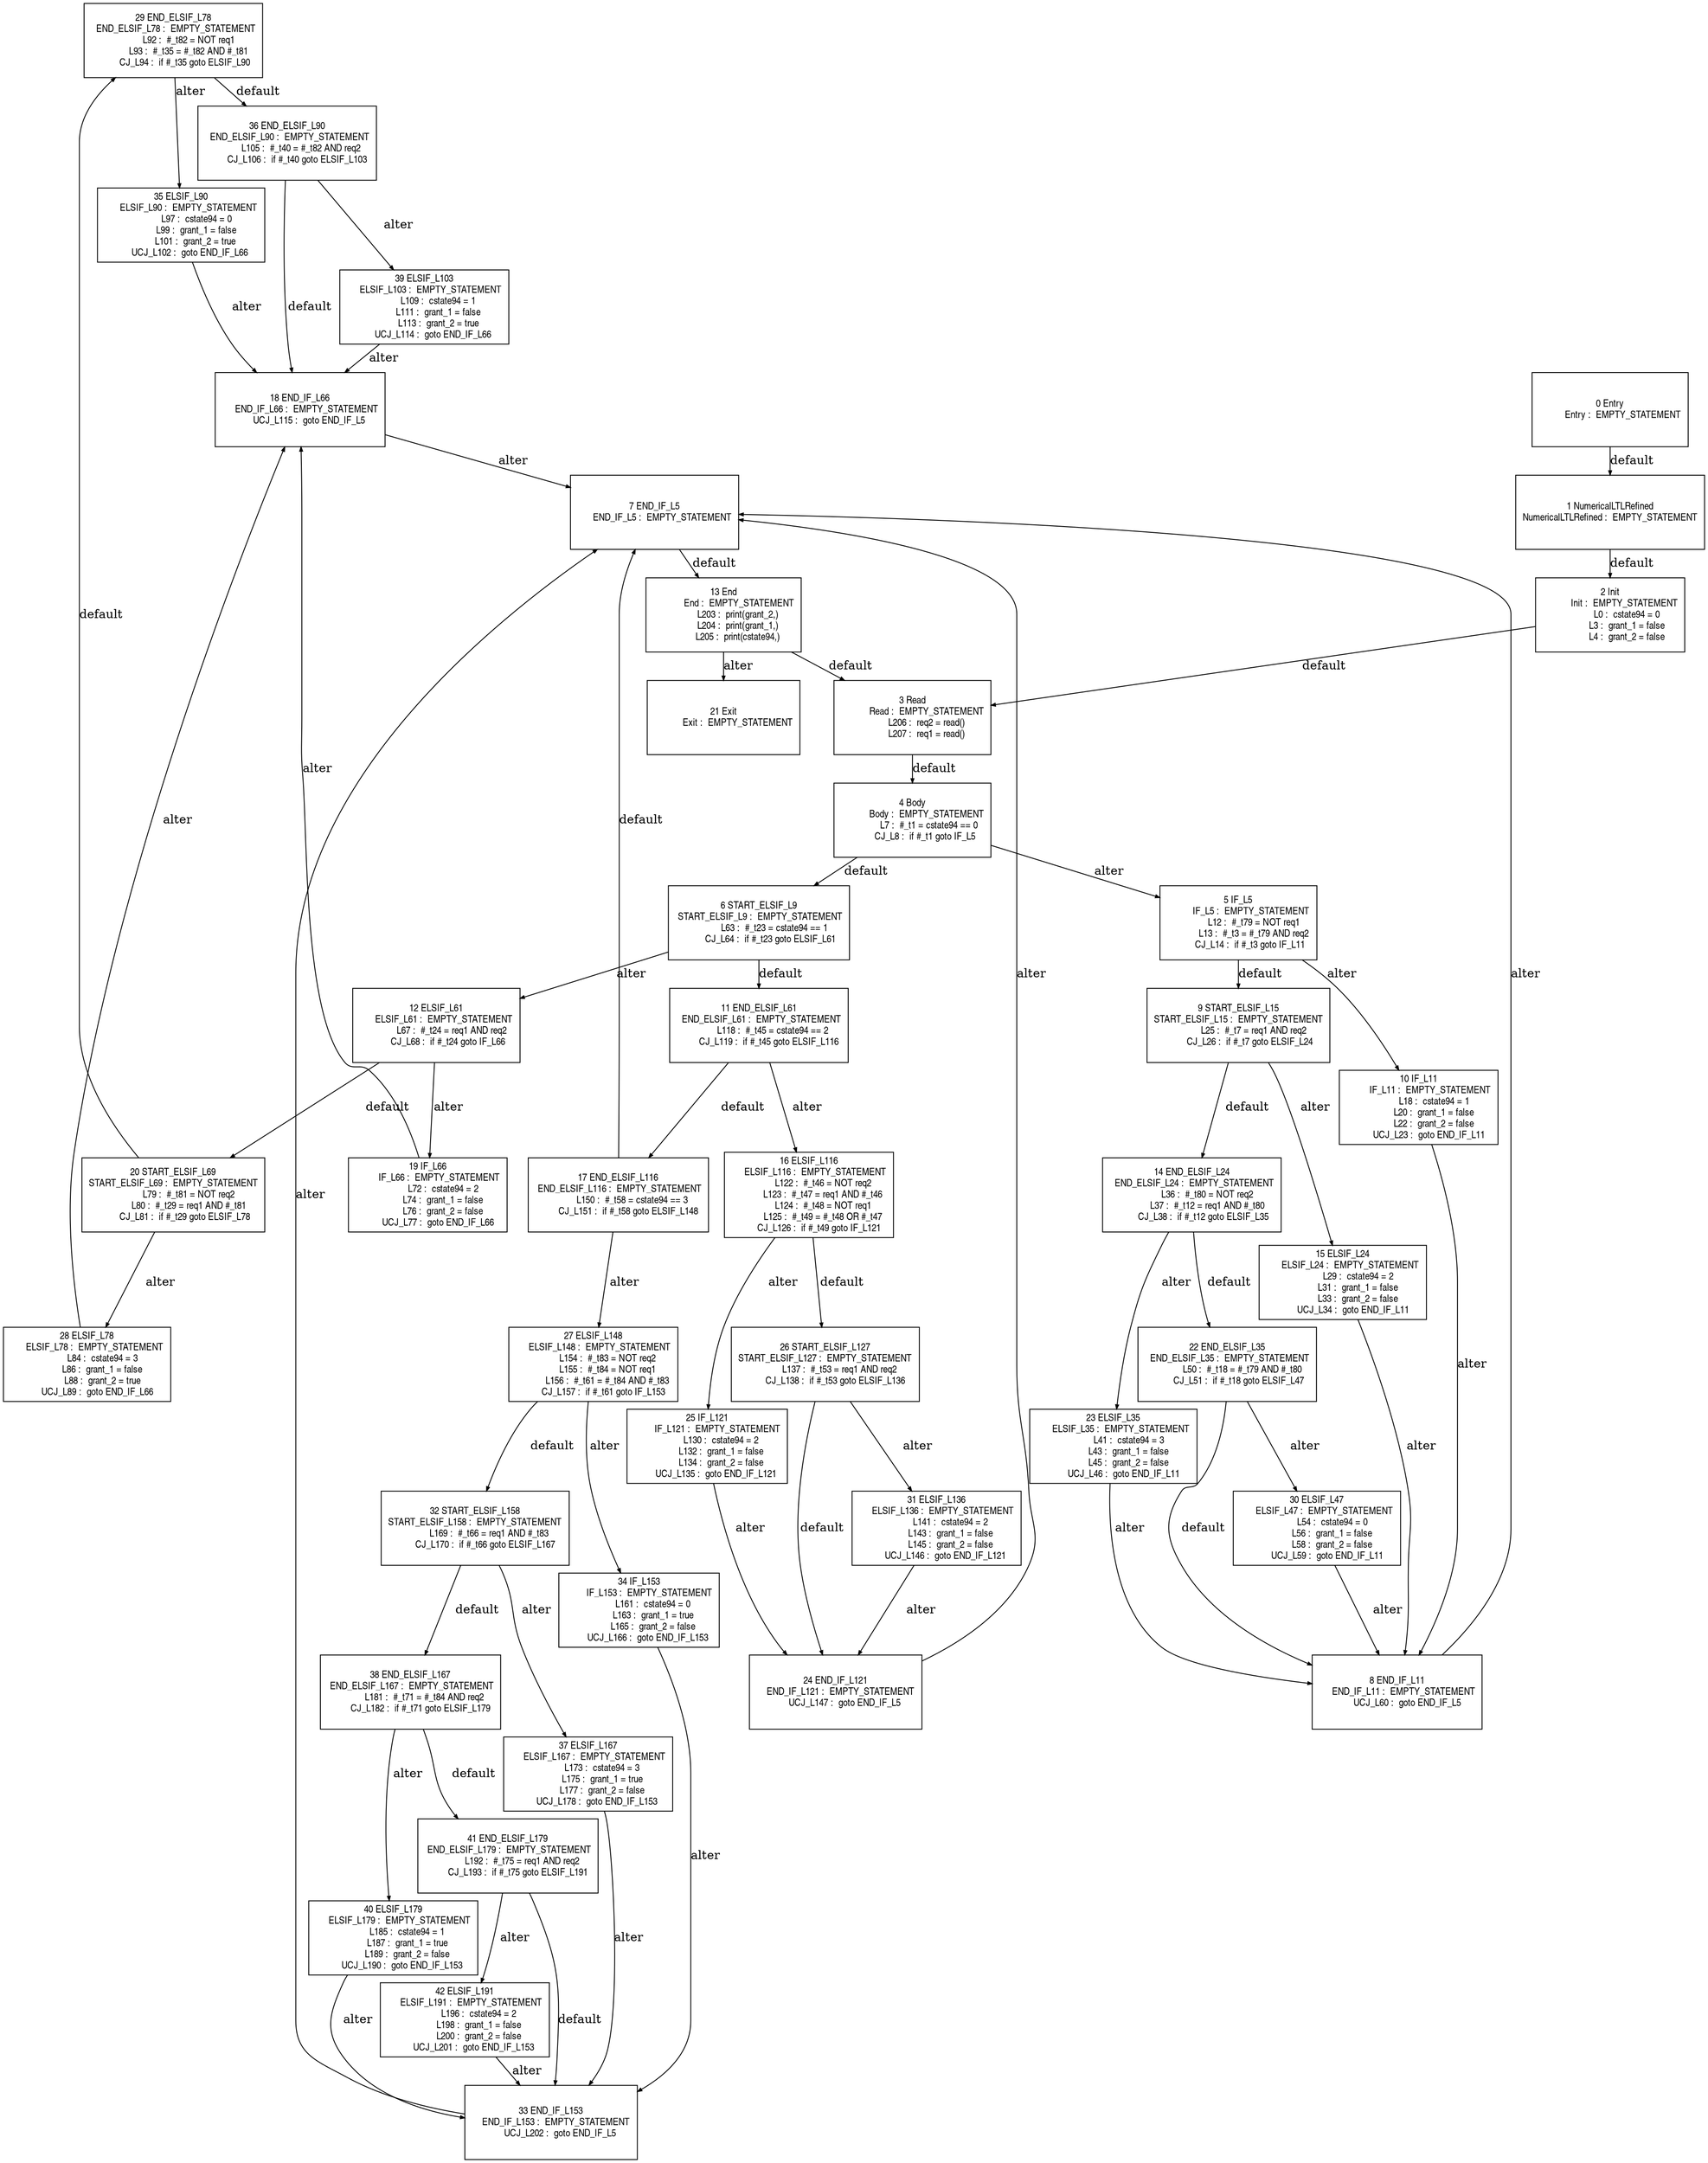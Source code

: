 digraph G {
  ranksep=.25;
  edge [arrowsize=.5]
  node [shape=rectangle, fontname="ArialNarrow",
        fontsize=12,  height=1.2];
  "29 END_ELSIF_L78
  END_ELSIF_L78 :  EMPTY_STATEMENT
            L92 :  #_t82 = NOT req1
            L93 :  #_t35 = #_t82 AND #_t81
         CJ_L94 :  if #_t35 goto ELSIF_L90
"; "8 END_IF_L11
     END_IF_L11 :  EMPTY_STATEMENT
        UCJ_L60 :  goto END_IF_L5
"; "19 IF_L66
         IF_L66 :  EMPTY_STATEMENT
            L72 :  cstate94 = 2
            L74 :  grant_1 = false
            L76 :  grant_2 = false
        UCJ_L77 :  goto END_IF_L66
"; "34 IF_L153
        IF_L153 :  EMPTY_STATEMENT
           L161 :  cstate94 = 0
           L163 :  grant_1 = true
           L165 :  grant_2 = false
       UCJ_L166 :  goto END_IF_L153
"; "2 Init
           Init :  EMPTY_STATEMENT
             L0 :  cstate94 = 0
             L3 :  grant_1 = false
             L4 :  grant_2 = false
"; "9 START_ELSIF_L15
START_ELSIF_L15 :  EMPTY_STATEMENT
            L25 :  #_t7 = req1 AND req2
         CJ_L26 :  if #_t7 goto ELSIF_L24
"; "22 END_ELSIF_L35
  END_ELSIF_L35 :  EMPTY_STATEMENT
            L50 :  #_t18 = #_t79 AND #_t80
         CJ_L51 :  if #_t18 goto ELSIF_L47
"; "39 ELSIF_L103
     ELSIF_L103 :  EMPTY_STATEMENT
           L109 :  cstate94 = 1
           L111 :  grant_1 = false
           L113 :  grant_2 = true
       UCJ_L114 :  goto END_IF_L66
"; "25 IF_L121
        IF_L121 :  EMPTY_STATEMENT
           L130 :  cstate94 = 2
           L132 :  grant_1 = false
           L134 :  grant_2 = false
       UCJ_L135 :  goto END_IF_L121
"; "30 ELSIF_L47
      ELSIF_L47 :  EMPTY_STATEMENT
            L54 :  cstate94 = 0
            L56 :  grant_1 = false
            L58 :  grant_2 = false
        UCJ_L59 :  goto END_IF_L11
"; "7 END_IF_L5
      END_IF_L5 :  EMPTY_STATEMENT
"; "20 START_ELSIF_L69
START_ELSIF_L69 :  EMPTY_STATEMENT
            L79 :  #_t81 = NOT req2
            L80 :  #_t29 = req1 AND #_t81
         CJ_L81 :  if #_t29 goto ELSIF_L78
"; "35 ELSIF_L90
      ELSIF_L90 :  EMPTY_STATEMENT
            L97 :  cstate94 = 0
            L99 :  grant_1 = false
           L101 :  grant_2 = true
       UCJ_L102 :  goto END_IF_L66
"; "4 Body
           Body :  EMPTY_STATEMENT
             L7 :  #_t1 = cstate94 == 0
          CJ_L8 :  if #_t1 goto IF_L5
"; "18 END_IF_L66
     END_IF_L66 :  EMPTY_STATEMENT
       UCJ_L115 :  goto END_IF_L5
"; "11 END_ELSIF_L61
  END_ELSIF_L61 :  EMPTY_STATEMENT
           L118 :  #_t45 = cstate94 == 2
        CJ_L119 :  if #_t45 goto ELSIF_L116
"; "21 Exit
           Exit :  EMPTY_STATEMENT
"; "15 ELSIF_L24
      ELSIF_L24 :  EMPTY_STATEMENT
            L29 :  cstate94 = 2
            L31 :  grant_1 = false
            L33 :  grant_2 = false
        UCJ_L34 :  goto END_IF_L11
"; "5 IF_L5
          IF_L5 :  EMPTY_STATEMENT
            L12 :  #_t79 = NOT req1
            L13 :  #_t3 = #_t79 AND req2
         CJ_L14 :  if #_t3 goto IF_L11
"; "24 END_IF_L121
    END_IF_L121 :  EMPTY_STATEMENT
       UCJ_L147 :  goto END_IF_L5
"; "3 Read
           Read :  EMPTY_STATEMENT
           L206 :  req2 = read()
           L207 :  req1 = read()
"; "27 ELSIF_L148
     ELSIF_L148 :  EMPTY_STATEMENT
           L154 :  #_t83 = NOT req2
           L155 :  #_t84 = NOT req1
           L156 :  #_t61 = #_t84 AND #_t83
        CJ_L157 :  if #_t61 goto IF_L153
"; "38 END_ELSIF_L167
 END_ELSIF_L167 :  EMPTY_STATEMENT
           L181 :  #_t71 = #_t84 AND req2
        CJ_L182 :  if #_t71 goto ELSIF_L179
"; "36 END_ELSIF_L90
  END_ELSIF_L90 :  EMPTY_STATEMENT
           L105 :  #_t40 = #_t82 AND req2
        CJ_L106 :  if #_t40 goto ELSIF_L103
"; "1 NumericalLTLRefined
NumericalLTLRefined :  EMPTY_STATEMENT
"; "23 ELSIF_L35
      ELSIF_L35 :  EMPTY_STATEMENT
            L41 :  cstate94 = 3
            L43 :  grant_1 = false
            L45 :  grant_2 = false
        UCJ_L46 :  goto END_IF_L11
"; "40 ELSIF_L179
     ELSIF_L179 :  EMPTY_STATEMENT
           L185 :  cstate94 = 1
           L187 :  grant_1 = true
           L189 :  grant_2 = false
       UCJ_L190 :  goto END_IF_L153
"; "10 IF_L11
         IF_L11 :  EMPTY_STATEMENT
            L18 :  cstate94 = 1
            L20 :  grant_1 = false
            L22 :  grant_2 = false
        UCJ_L23 :  goto END_IF_L11
"; "42 ELSIF_L191
     ELSIF_L191 :  EMPTY_STATEMENT
           L196 :  cstate94 = 2
           L198 :  grant_1 = false
           L200 :  grant_2 = false
       UCJ_L201 :  goto END_IF_L153
"; "41 END_ELSIF_L179
 END_ELSIF_L179 :  EMPTY_STATEMENT
           L192 :  #_t75 = req1 AND req2
        CJ_L193 :  if #_t75 goto ELSIF_L191
"; "26 START_ELSIF_L127
START_ELSIF_L127 :  EMPTY_STATEMENT
           L137 :  #_t53 = req1 AND req2
        CJ_L138 :  if #_t53 goto ELSIF_L136
"; "12 ELSIF_L61
      ELSIF_L61 :  EMPTY_STATEMENT
            L67 :  #_t24 = req1 AND req2
         CJ_L68 :  if #_t24 goto IF_L66
"; "31 ELSIF_L136
     ELSIF_L136 :  EMPTY_STATEMENT
           L141 :  cstate94 = 2
           L143 :  grant_1 = false
           L145 :  grant_2 = false
       UCJ_L146 :  goto END_IF_L121
"; "37 ELSIF_L167
     ELSIF_L167 :  EMPTY_STATEMENT
           L173 :  cstate94 = 3
           L175 :  grant_1 = true
           L177 :  grant_2 = false
       UCJ_L178 :  goto END_IF_L153
"; "16 ELSIF_L116
     ELSIF_L116 :  EMPTY_STATEMENT
           L122 :  #_t46 = NOT req2
           L123 :  #_t47 = req1 AND #_t46
           L124 :  #_t48 = NOT req1
           L125 :  #_t49 = #_t48 OR #_t47
        CJ_L126 :  if #_t49 goto IF_L121
"; "0 Entry
          Entry :  EMPTY_STATEMENT
"; "6 START_ELSIF_L9
 START_ELSIF_L9 :  EMPTY_STATEMENT
            L63 :  #_t23 = cstate94 == 1
         CJ_L64 :  if #_t23 goto ELSIF_L61
"; "33 END_IF_L153
    END_IF_L153 :  EMPTY_STATEMENT
       UCJ_L202 :  goto END_IF_L5
"; "28 ELSIF_L78
      ELSIF_L78 :  EMPTY_STATEMENT
            L84 :  cstate94 = 3
            L86 :  grant_1 = false
            L88 :  grant_2 = true
        UCJ_L89 :  goto END_IF_L66
"; "17 END_ELSIF_L116
 END_ELSIF_L116 :  EMPTY_STATEMENT
           L150 :  #_t58 = cstate94 == 3
        CJ_L151 :  if #_t58 goto ELSIF_L148
"; "32 START_ELSIF_L158
START_ELSIF_L158 :  EMPTY_STATEMENT
           L169 :  #_t66 = req1 AND #_t83
        CJ_L170 :  if #_t66 goto ELSIF_L167
"; "14 END_ELSIF_L24
  END_ELSIF_L24 :  EMPTY_STATEMENT
            L36 :  #_t80 = NOT req2
            L37 :  #_t12 = req1 AND #_t80
         CJ_L38 :  if #_t12 goto ELSIF_L35
"; "13 End
            End :  EMPTY_STATEMENT
           L203 :  print(grant_2,)
           L204 :  print(grant_1,)
           L205 :  print(cstate94,)
"; 
  "1 NumericalLTLRefined
NumericalLTLRefined :  EMPTY_STATEMENT
" -> "2 Init
           Init :  EMPTY_STATEMENT
             L0 :  cstate94 = 0
             L3 :  grant_1 = false
             L4 :  grant_2 = false
"  [label="default"];
  "2 Init
           Init :  EMPTY_STATEMENT
             L0 :  cstate94 = 0
             L3 :  grant_1 = false
             L4 :  grant_2 = false
" -> "3 Read
           Read :  EMPTY_STATEMENT
           L206 :  req2 = read()
           L207 :  req1 = read()
"  [label="default"];
  "4 Body
           Body :  EMPTY_STATEMENT
             L7 :  #_t1 = cstate94 == 0
          CJ_L8 :  if #_t1 goto IF_L5
" -> "6 START_ELSIF_L9
 START_ELSIF_L9 :  EMPTY_STATEMENT
            L63 :  #_t23 = cstate94 == 1
         CJ_L64 :  if #_t23 goto ELSIF_L61
"  [label="default"];
  "4 Body
           Body :  EMPTY_STATEMENT
             L7 :  #_t1 = cstate94 == 0
          CJ_L8 :  if #_t1 goto IF_L5
" -> "5 IF_L5
          IF_L5 :  EMPTY_STATEMENT
            L12 :  #_t79 = NOT req1
            L13 :  #_t3 = #_t79 AND req2
         CJ_L14 :  if #_t3 goto IF_L11
"  [label="alter"];
  "5 IF_L5
          IF_L5 :  EMPTY_STATEMENT
            L12 :  #_t79 = NOT req1
            L13 :  #_t3 = #_t79 AND req2
         CJ_L14 :  if #_t3 goto IF_L11
" -> "9 START_ELSIF_L15
START_ELSIF_L15 :  EMPTY_STATEMENT
            L25 :  #_t7 = req1 AND req2
         CJ_L26 :  if #_t7 goto ELSIF_L24
"  [label="default"];
  "5 IF_L5
          IF_L5 :  EMPTY_STATEMENT
            L12 :  #_t79 = NOT req1
            L13 :  #_t3 = #_t79 AND req2
         CJ_L14 :  if #_t3 goto IF_L11
" -> "10 IF_L11
         IF_L11 :  EMPTY_STATEMENT
            L18 :  cstate94 = 1
            L20 :  grant_1 = false
            L22 :  grant_2 = false
        UCJ_L23 :  goto END_IF_L11
"  [label="alter"];
  "10 IF_L11
         IF_L11 :  EMPTY_STATEMENT
            L18 :  cstate94 = 1
            L20 :  grant_1 = false
            L22 :  grant_2 = false
        UCJ_L23 :  goto END_IF_L11
" -> "8 END_IF_L11
     END_IF_L11 :  EMPTY_STATEMENT
        UCJ_L60 :  goto END_IF_L5
"  [label="alter"];
  "9 START_ELSIF_L15
START_ELSIF_L15 :  EMPTY_STATEMENT
            L25 :  #_t7 = req1 AND req2
         CJ_L26 :  if #_t7 goto ELSIF_L24
" -> "14 END_ELSIF_L24
  END_ELSIF_L24 :  EMPTY_STATEMENT
            L36 :  #_t80 = NOT req2
            L37 :  #_t12 = req1 AND #_t80
         CJ_L38 :  if #_t12 goto ELSIF_L35
"  [label="default"];
  "9 START_ELSIF_L15
START_ELSIF_L15 :  EMPTY_STATEMENT
            L25 :  #_t7 = req1 AND req2
         CJ_L26 :  if #_t7 goto ELSIF_L24
" -> "15 ELSIF_L24
      ELSIF_L24 :  EMPTY_STATEMENT
            L29 :  cstate94 = 2
            L31 :  grant_1 = false
            L33 :  grant_2 = false
        UCJ_L34 :  goto END_IF_L11
"  [label="alter"];
  "15 ELSIF_L24
      ELSIF_L24 :  EMPTY_STATEMENT
            L29 :  cstate94 = 2
            L31 :  grant_1 = false
            L33 :  grant_2 = false
        UCJ_L34 :  goto END_IF_L11
" -> "8 END_IF_L11
     END_IF_L11 :  EMPTY_STATEMENT
        UCJ_L60 :  goto END_IF_L5
"  [label="alter"];
  "14 END_ELSIF_L24
  END_ELSIF_L24 :  EMPTY_STATEMENT
            L36 :  #_t80 = NOT req2
            L37 :  #_t12 = req1 AND #_t80
         CJ_L38 :  if #_t12 goto ELSIF_L35
" -> "22 END_ELSIF_L35
  END_ELSIF_L35 :  EMPTY_STATEMENT
            L50 :  #_t18 = #_t79 AND #_t80
         CJ_L51 :  if #_t18 goto ELSIF_L47
"  [label="default"];
  "14 END_ELSIF_L24
  END_ELSIF_L24 :  EMPTY_STATEMENT
            L36 :  #_t80 = NOT req2
            L37 :  #_t12 = req1 AND #_t80
         CJ_L38 :  if #_t12 goto ELSIF_L35
" -> "23 ELSIF_L35
      ELSIF_L35 :  EMPTY_STATEMENT
            L41 :  cstate94 = 3
            L43 :  grant_1 = false
            L45 :  grant_2 = false
        UCJ_L46 :  goto END_IF_L11
"  [label="alter"];
  "23 ELSIF_L35
      ELSIF_L35 :  EMPTY_STATEMENT
            L41 :  cstate94 = 3
            L43 :  grant_1 = false
            L45 :  grant_2 = false
        UCJ_L46 :  goto END_IF_L11
" -> "8 END_IF_L11
     END_IF_L11 :  EMPTY_STATEMENT
        UCJ_L60 :  goto END_IF_L5
"  [label="alter"];
  "22 END_ELSIF_L35
  END_ELSIF_L35 :  EMPTY_STATEMENT
            L50 :  #_t18 = #_t79 AND #_t80
         CJ_L51 :  if #_t18 goto ELSIF_L47
" -> "8 END_IF_L11
     END_IF_L11 :  EMPTY_STATEMENT
        UCJ_L60 :  goto END_IF_L5
"  [label="default"];
  "22 END_ELSIF_L35
  END_ELSIF_L35 :  EMPTY_STATEMENT
            L50 :  #_t18 = #_t79 AND #_t80
         CJ_L51 :  if #_t18 goto ELSIF_L47
" -> "30 ELSIF_L47
      ELSIF_L47 :  EMPTY_STATEMENT
            L54 :  cstate94 = 0
            L56 :  grant_1 = false
            L58 :  grant_2 = false
        UCJ_L59 :  goto END_IF_L11
"  [label="alter"];
  "30 ELSIF_L47
      ELSIF_L47 :  EMPTY_STATEMENT
            L54 :  cstate94 = 0
            L56 :  grant_1 = false
            L58 :  grant_2 = false
        UCJ_L59 :  goto END_IF_L11
" -> "8 END_IF_L11
     END_IF_L11 :  EMPTY_STATEMENT
        UCJ_L60 :  goto END_IF_L5
"  [label="alter"];
  "8 END_IF_L11
     END_IF_L11 :  EMPTY_STATEMENT
        UCJ_L60 :  goto END_IF_L5
" -> "7 END_IF_L5
      END_IF_L5 :  EMPTY_STATEMENT
"  [label="alter"];
  "6 START_ELSIF_L9
 START_ELSIF_L9 :  EMPTY_STATEMENT
            L63 :  #_t23 = cstate94 == 1
         CJ_L64 :  if #_t23 goto ELSIF_L61
" -> "11 END_ELSIF_L61
  END_ELSIF_L61 :  EMPTY_STATEMENT
           L118 :  #_t45 = cstate94 == 2
        CJ_L119 :  if #_t45 goto ELSIF_L116
"  [label="default"];
  "6 START_ELSIF_L9
 START_ELSIF_L9 :  EMPTY_STATEMENT
            L63 :  #_t23 = cstate94 == 1
         CJ_L64 :  if #_t23 goto ELSIF_L61
" -> "12 ELSIF_L61
      ELSIF_L61 :  EMPTY_STATEMENT
            L67 :  #_t24 = req1 AND req2
         CJ_L68 :  if #_t24 goto IF_L66
"  [label="alter"];
  "12 ELSIF_L61
      ELSIF_L61 :  EMPTY_STATEMENT
            L67 :  #_t24 = req1 AND req2
         CJ_L68 :  if #_t24 goto IF_L66
" -> "20 START_ELSIF_L69
START_ELSIF_L69 :  EMPTY_STATEMENT
            L79 :  #_t81 = NOT req2
            L80 :  #_t29 = req1 AND #_t81
         CJ_L81 :  if #_t29 goto ELSIF_L78
"  [label="default"];
  "12 ELSIF_L61
      ELSIF_L61 :  EMPTY_STATEMENT
            L67 :  #_t24 = req1 AND req2
         CJ_L68 :  if #_t24 goto IF_L66
" -> "19 IF_L66
         IF_L66 :  EMPTY_STATEMENT
            L72 :  cstate94 = 2
            L74 :  grant_1 = false
            L76 :  grant_2 = false
        UCJ_L77 :  goto END_IF_L66
"  [label="alter"];
  "19 IF_L66
         IF_L66 :  EMPTY_STATEMENT
            L72 :  cstate94 = 2
            L74 :  grant_1 = false
            L76 :  grant_2 = false
        UCJ_L77 :  goto END_IF_L66
" -> "18 END_IF_L66
     END_IF_L66 :  EMPTY_STATEMENT
       UCJ_L115 :  goto END_IF_L5
"  [label="alter"];
  "20 START_ELSIF_L69
START_ELSIF_L69 :  EMPTY_STATEMENT
            L79 :  #_t81 = NOT req2
            L80 :  #_t29 = req1 AND #_t81
         CJ_L81 :  if #_t29 goto ELSIF_L78
" -> "29 END_ELSIF_L78
  END_ELSIF_L78 :  EMPTY_STATEMENT
            L92 :  #_t82 = NOT req1
            L93 :  #_t35 = #_t82 AND #_t81
         CJ_L94 :  if #_t35 goto ELSIF_L90
"  [label="default"];
  "20 START_ELSIF_L69
START_ELSIF_L69 :  EMPTY_STATEMENT
            L79 :  #_t81 = NOT req2
            L80 :  #_t29 = req1 AND #_t81
         CJ_L81 :  if #_t29 goto ELSIF_L78
" -> "28 ELSIF_L78
      ELSIF_L78 :  EMPTY_STATEMENT
            L84 :  cstate94 = 3
            L86 :  grant_1 = false
            L88 :  grant_2 = true
        UCJ_L89 :  goto END_IF_L66
"  [label="alter"];
  "28 ELSIF_L78
      ELSIF_L78 :  EMPTY_STATEMENT
            L84 :  cstate94 = 3
            L86 :  grant_1 = false
            L88 :  grant_2 = true
        UCJ_L89 :  goto END_IF_L66
" -> "18 END_IF_L66
     END_IF_L66 :  EMPTY_STATEMENT
       UCJ_L115 :  goto END_IF_L5
"  [label="alter"];
  "29 END_ELSIF_L78
  END_ELSIF_L78 :  EMPTY_STATEMENT
            L92 :  #_t82 = NOT req1
            L93 :  #_t35 = #_t82 AND #_t81
         CJ_L94 :  if #_t35 goto ELSIF_L90
" -> "36 END_ELSIF_L90
  END_ELSIF_L90 :  EMPTY_STATEMENT
           L105 :  #_t40 = #_t82 AND req2
        CJ_L106 :  if #_t40 goto ELSIF_L103
"  [label="default"];
  "29 END_ELSIF_L78
  END_ELSIF_L78 :  EMPTY_STATEMENT
            L92 :  #_t82 = NOT req1
            L93 :  #_t35 = #_t82 AND #_t81
         CJ_L94 :  if #_t35 goto ELSIF_L90
" -> "35 ELSIF_L90
      ELSIF_L90 :  EMPTY_STATEMENT
            L97 :  cstate94 = 0
            L99 :  grant_1 = false
           L101 :  grant_2 = true
       UCJ_L102 :  goto END_IF_L66
"  [label="alter"];
  "35 ELSIF_L90
      ELSIF_L90 :  EMPTY_STATEMENT
            L97 :  cstate94 = 0
            L99 :  grant_1 = false
           L101 :  grant_2 = true
       UCJ_L102 :  goto END_IF_L66
" -> "18 END_IF_L66
     END_IF_L66 :  EMPTY_STATEMENT
       UCJ_L115 :  goto END_IF_L5
"  [label="alter"];
  "36 END_ELSIF_L90
  END_ELSIF_L90 :  EMPTY_STATEMENT
           L105 :  #_t40 = #_t82 AND req2
        CJ_L106 :  if #_t40 goto ELSIF_L103
" -> "18 END_IF_L66
     END_IF_L66 :  EMPTY_STATEMENT
       UCJ_L115 :  goto END_IF_L5
"  [label="default"];
  "36 END_ELSIF_L90
  END_ELSIF_L90 :  EMPTY_STATEMENT
           L105 :  #_t40 = #_t82 AND req2
        CJ_L106 :  if #_t40 goto ELSIF_L103
" -> "39 ELSIF_L103
     ELSIF_L103 :  EMPTY_STATEMENT
           L109 :  cstate94 = 1
           L111 :  grant_1 = false
           L113 :  grant_2 = true
       UCJ_L114 :  goto END_IF_L66
"  [label="alter"];
  "39 ELSIF_L103
     ELSIF_L103 :  EMPTY_STATEMENT
           L109 :  cstate94 = 1
           L111 :  grant_1 = false
           L113 :  grant_2 = true
       UCJ_L114 :  goto END_IF_L66
" -> "18 END_IF_L66
     END_IF_L66 :  EMPTY_STATEMENT
       UCJ_L115 :  goto END_IF_L5
"  [label="alter"];
  "18 END_IF_L66
     END_IF_L66 :  EMPTY_STATEMENT
       UCJ_L115 :  goto END_IF_L5
" -> "7 END_IF_L5
      END_IF_L5 :  EMPTY_STATEMENT
"  [label="alter"];
  "11 END_ELSIF_L61
  END_ELSIF_L61 :  EMPTY_STATEMENT
           L118 :  #_t45 = cstate94 == 2
        CJ_L119 :  if #_t45 goto ELSIF_L116
" -> "17 END_ELSIF_L116
 END_ELSIF_L116 :  EMPTY_STATEMENT
           L150 :  #_t58 = cstate94 == 3
        CJ_L151 :  if #_t58 goto ELSIF_L148
"  [label="default"];
  "11 END_ELSIF_L61
  END_ELSIF_L61 :  EMPTY_STATEMENT
           L118 :  #_t45 = cstate94 == 2
        CJ_L119 :  if #_t45 goto ELSIF_L116
" -> "16 ELSIF_L116
     ELSIF_L116 :  EMPTY_STATEMENT
           L122 :  #_t46 = NOT req2
           L123 :  #_t47 = req1 AND #_t46
           L124 :  #_t48 = NOT req1
           L125 :  #_t49 = #_t48 OR #_t47
        CJ_L126 :  if #_t49 goto IF_L121
"  [label="alter"];
  "16 ELSIF_L116
     ELSIF_L116 :  EMPTY_STATEMENT
           L122 :  #_t46 = NOT req2
           L123 :  #_t47 = req1 AND #_t46
           L124 :  #_t48 = NOT req1
           L125 :  #_t49 = #_t48 OR #_t47
        CJ_L126 :  if #_t49 goto IF_L121
" -> "26 START_ELSIF_L127
START_ELSIF_L127 :  EMPTY_STATEMENT
           L137 :  #_t53 = req1 AND req2
        CJ_L138 :  if #_t53 goto ELSIF_L136
"  [label="default"];
  "16 ELSIF_L116
     ELSIF_L116 :  EMPTY_STATEMENT
           L122 :  #_t46 = NOT req2
           L123 :  #_t47 = req1 AND #_t46
           L124 :  #_t48 = NOT req1
           L125 :  #_t49 = #_t48 OR #_t47
        CJ_L126 :  if #_t49 goto IF_L121
" -> "25 IF_L121
        IF_L121 :  EMPTY_STATEMENT
           L130 :  cstate94 = 2
           L132 :  grant_1 = false
           L134 :  grant_2 = false
       UCJ_L135 :  goto END_IF_L121
"  [label="alter"];
  "25 IF_L121
        IF_L121 :  EMPTY_STATEMENT
           L130 :  cstate94 = 2
           L132 :  grant_1 = false
           L134 :  grant_2 = false
       UCJ_L135 :  goto END_IF_L121
" -> "24 END_IF_L121
    END_IF_L121 :  EMPTY_STATEMENT
       UCJ_L147 :  goto END_IF_L5
"  [label="alter"];
  "26 START_ELSIF_L127
START_ELSIF_L127 :  EMPTY_STATEMENT
           L137 :  #_t53 = req1 AND req2
        CJ_L138 :  if #_t53 goto ELSIF_L136
" -> "24 END_IF_L121
    END_IF_L121 :  EMPTY_STATEMENT
       UCJ_L147 :  goto END_IF_L5
"  [label="default"];
  "26 START_ELSIF_L127
START_ELSIF_L127 :  EMPTY_STATEMENT
           L137 :  #_t53 = req1 AND req2
        CJ_L138 :  if #_t53 goto ELSIF_L136
" -> "31 ELSIF_L136
     ELSIF_L136 :  EMPTY_STATEMENT
           L141 :  cstate94 = 2
           L143 :  grant_1 = false
           L145 :  grant_2 = false
       UCJ_L146 :  goto END_IF_L121
"  [label="alter"];
  "31 ELSIF_L136
     ELSIF_L136 :  EMPTY_STATEMENT
           L141 :  cstate94 = 2
           L143 :  grant_1 = false
           L145 :  grant_2 = false
       UCJ_L146 :  goto END_IF_L121
" -> "24 END_IF_L121
    END_IF_L121 :  EMPTY_STATEMENT
       UCJ_L147 :  goto END_IF_L5
"  [label="alter"];
  "24 END_IF_L121
    END_IF_L121 :  EMPTY_STATEMENT
       UCJ_L147 :  goto END_IF_L5
" -> "7 END_IF_L5
      END_IF_L5 :  EMPTY_STATEMENT
"  [label="alter"];
  "17 END_ELSIF_L116
 END_ELSIF_L116 :  EMPTY_STATEMENT
           L150 :  #_t58 = cstate94 == 3
        CJ_L151 :  if #_t58 goto ELSIF_L148
" -> "7 END_IF_L5
      END_IF_L5 :  EMPTY_STATEMENT
"  [label="default"];
  "17 END_ELSIF_L116
 END_ELSIF_L116 :  EMPTY_STATEMENT
           L150 :  #_t58 = cstate94 == 3
        CJ_L151 :  if #_t58 goto ELSIF_L148
" -> "27 ELSIF_L148
     ELSIF_L148 :  EMPTY_STATEMENT
           L154 :  #_t83 = NOT req2
           L155 :  #_t84 = NOT req1
           L156 :  #_t61 = #_t84 AND #_t83
        CJ_L157 :  if #_t61 goto IF_L153
"  [label="alter"];
  "27 ELSIF_L148
     ELSIF_L148 :  EMPTY_STATEMENT
           L154 :  #_t83 = NOT req2
           L155 :  #_t84 = NOT req1
           L156 :  #_t61 = #_t84 AND #_t83
        CJ_L157 :  if #_t61 goto IF_L153
" -> "32 START_ELSIF_L158
START_ELSIF_L158 :  EMPTY_STATEMENT
           L169 :  #_t66 = req1 AND #_t83
        CJ_L170 :  if #_t66 goto ELSIF_L167
"  [label="default"];
  "27 ELSIF_L148
     ELSIF_L148 :  EMPTY_STATEMENT
           L154 :  #_t83 = NOT req2
           L155 :  #_t84 = NOT req1
           L156 :  #_t61 = #_t84 AND #_t83
        CJ_L157 :  if #_t61 goto IF_L153
" -> "34 IF_L153
        IF_L153 :  EMPTY_STATEMENT
           L161 :  cstate94 = 0
           L163 :  grant_1 = true
           L165 :  grant_2 = false
       UCJ_L166 :  goto END_IF_L153
"  [label="alter"];
  "34 IF_L153
        IF_L153 :  EMPTY_STATEMENT
           L161 :  cstate94 = 0
           L163 :  grant_1 = true
           L165 :  grant_2 = false
       UCJ_L166 :  goto END_IF_L153
" -> "33 END_IF_L153
    END_IF_L153 :  EMPTY_STATEMENT
       UCJ_L202 :  goto END_IF_L5
"  [label="alter"];
  "32 START_ELSIF_L158
START_ELSIF_L158 :  EMPTY_STATEMENT
           L169 :  #_t66 = req1 AND #_t83
        CJ_L170 :  if #_t66 goto ELSIF_L167
" -> "38 END_ELSIF_L167
 END_ELSIF_L167 :  EMPTY_STATEMENT
           L181 :  #_t71 = #_t84 AND req2
        CJ_L182 :  if #_t71 goto ELSIF_L179
"  [label="default"];
  "32 START_ELSIF_L158
START_ELSIF_L158 :  EMPTY_STATEMENT
           L169 :  #_t66 = req1 AND #_t83
        CJ_L170 :  if #_t66 goto ELSIF_L167
" -> "37 ELSIF_L167
     ELSIF_L167 :  EMPTY_STATEMENT
           L173 :  cstate94 = 3
           L175 :  grant_1 = true
           L177 :  grant_2 = false
       UCJ_L178 :  goto END_IF_L153
"  [label="alter"];
  "37 ELSIF_L167
     ELSIF_L167 :  EMPTY_STATEMENT
           L173 :  cstate94 = 3
           L175 :  grant_1 = true
           L177 :  grant_2 = false
       UCJ_L178 :  goto END_IF_L153
" -> "33 END_IF_L153
    END_IF_L153 :  EMPTY_STATEMENT
       UCJ_L202 :  goto END_IF_L5
"  [label="alter"];
  "38 END_ELSIF_L167
 END_ELSIF_L167 :  EMPTY_STATEMENT
           L181 :  #_t71 = #_t84 AND req2
        CJ_L182 :  if #_t71 goto ELSIF_L179
" -> "41 END_ELSIF_L179
 END_ELSIF_L179 :  EMPTY_STATEMENT
           L192 :  #_t75 = req1 AND req2
        CJ_L193 :  if #_t75 goto ELSIF_L191
"  [label="default"];
  "38 END_ELSIF_L167
 END_ELSIF_L167 :  EMPTY_STATEMENT
           L181 :  #_t71 = #_t84 AND req2
        CJ_L182 :  if #_t71 goto ELSIF_L179
" -> "40 ELSIF_L179
     ELSIF_L179 :  EMPTY_STATEMENT
           L185 :  cstate94 = 1
           L187 :  grant_1 = true
           L189 :  grant_2 = false
       UCJ_L190 :  goto END_IF_L153
"  [label="alter"];
  "40 ELSIF_L179
     ELSIF_L179 :  EMPTY_STATEMENT
           L185 :  cstate94 = 1
           L187 :  grant_1 = true
           L189 :  grant_2 = false
       UCJ_L190 :  goto END_IF_L153
" -> "33 END_IF_L153
    END_IF_L153 :  EMPTY_STATEMENT
       UCJ_L202 :  goto END_IF_L5
"  [label="alter"];
  "41 END_ELSIF_L179
 END_ELSIF_L179 :  EMPTY_STATEMENT
           L192 :  #_t75 = req1 AND req2
        CJ_L193 :  if #_t75 goto ELSIF_L191
" -> "33 END_IF_L153
    END_IF_L153 :  EMPTY_STATEMENT
       UCJ_L202 :  goto END_IF_L5
"  [label="default"];
  "41 END_ELSIF_L179
 END_ELSIF_L179 :  EMPTY_STATEMENT
           L192 :  #_t75 = req1 AND req2
        CJ_L193 :  if #_t75 goto ELSIF_L191
" -> "42 ELSIF_L191
     ELSIF_L191 :  EMPTY_STATEMENT
           L196 :  cstate94 = 2
           L198 :  grant_1 = false
           L200 :  grant_2 = false
       UCJ_L201 :  goto END_IF_L153
"  [label="alter"];
  "42 ELSIF_L191
     ELSIF_L191 :  EMPTY_STATEMENT
           L196 :  cstate94 = 2
           L198 :  grant_1 = false
           L200 :  grant_2 = false
       UCJ_L201 :  goto END_IF_L153
" -> "33 END_IF_L153
    END_IF_L153 :  EMPTY_STATEMENT
       UCJ_L202 :  goto END_IF_L5
"  [label="alter"];
  "33 END_IF_L153
    END_IF_L153 :  EMPTY_STATEMENT
       UCJ_L202 :  goto END_IF_L5
" -> "7 END_IF_L5
      END_IF_L5 :  EMPTY_STATEMENT
"  [label="alter"];
  "7 END_IF_L5
      END_IF_L5 :  EMPTY_STATEMENT
" -> "13 End
            End :  EMPTY_STATEMENT
           L203 :  print(grant_2,)
           L204 :  print(grant_1,)
           L205 :  print(cstate94,)
"  [label="default"];
  "0 Entry
          Entry :  EMPTY_STATEMENT
" -> "1 NumericalLTLRefined
NumericalLTLRefined :  EMPTY_STATEMENT
"  [label="default"];
  "13 End
            End :  EMPTY_STATEMENT
           L203 :  print(grant_2,)
           L204 :  print(grant_1,)
           L205 :  print(cstate94,)
" -> "3 Read
           Read :  EMPTY_STATEMENT
           L206 :  req2 = read()
           L207 :  req1 = read()
"  [label="default"];
  "13 End
            End :  EMPTY_STATEMENT
           L203 :  print(grant_2,)
           L204 :  print(grant_1,)
           L205 :  print(cstate94,)
" -> "21 Exit
           Exit :  EMPTY_STATEMENT
"  [label="alter"];
  "3 Read
           Read :  EMPTY_STATEMENT
           L206 :  req2 = read()
           L207 :  req1 = read()
" -> "4 Body
           Body :  EMPTY_STATEMENT
             L7 :  #_t1 = cstate94 == 0
          CJ_L8 :  if #_t1 goto IF_L5
"  [label="default"];
}
